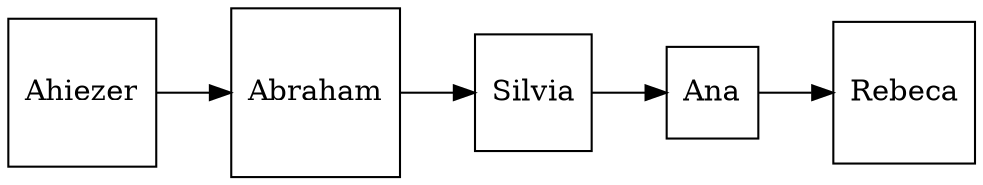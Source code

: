 digraph G {
 node [shape = square]; 
 graph [rankdir=LR];
Ahiezer -> Abraham -> Silvia -> Ana -> Rebeca 
}